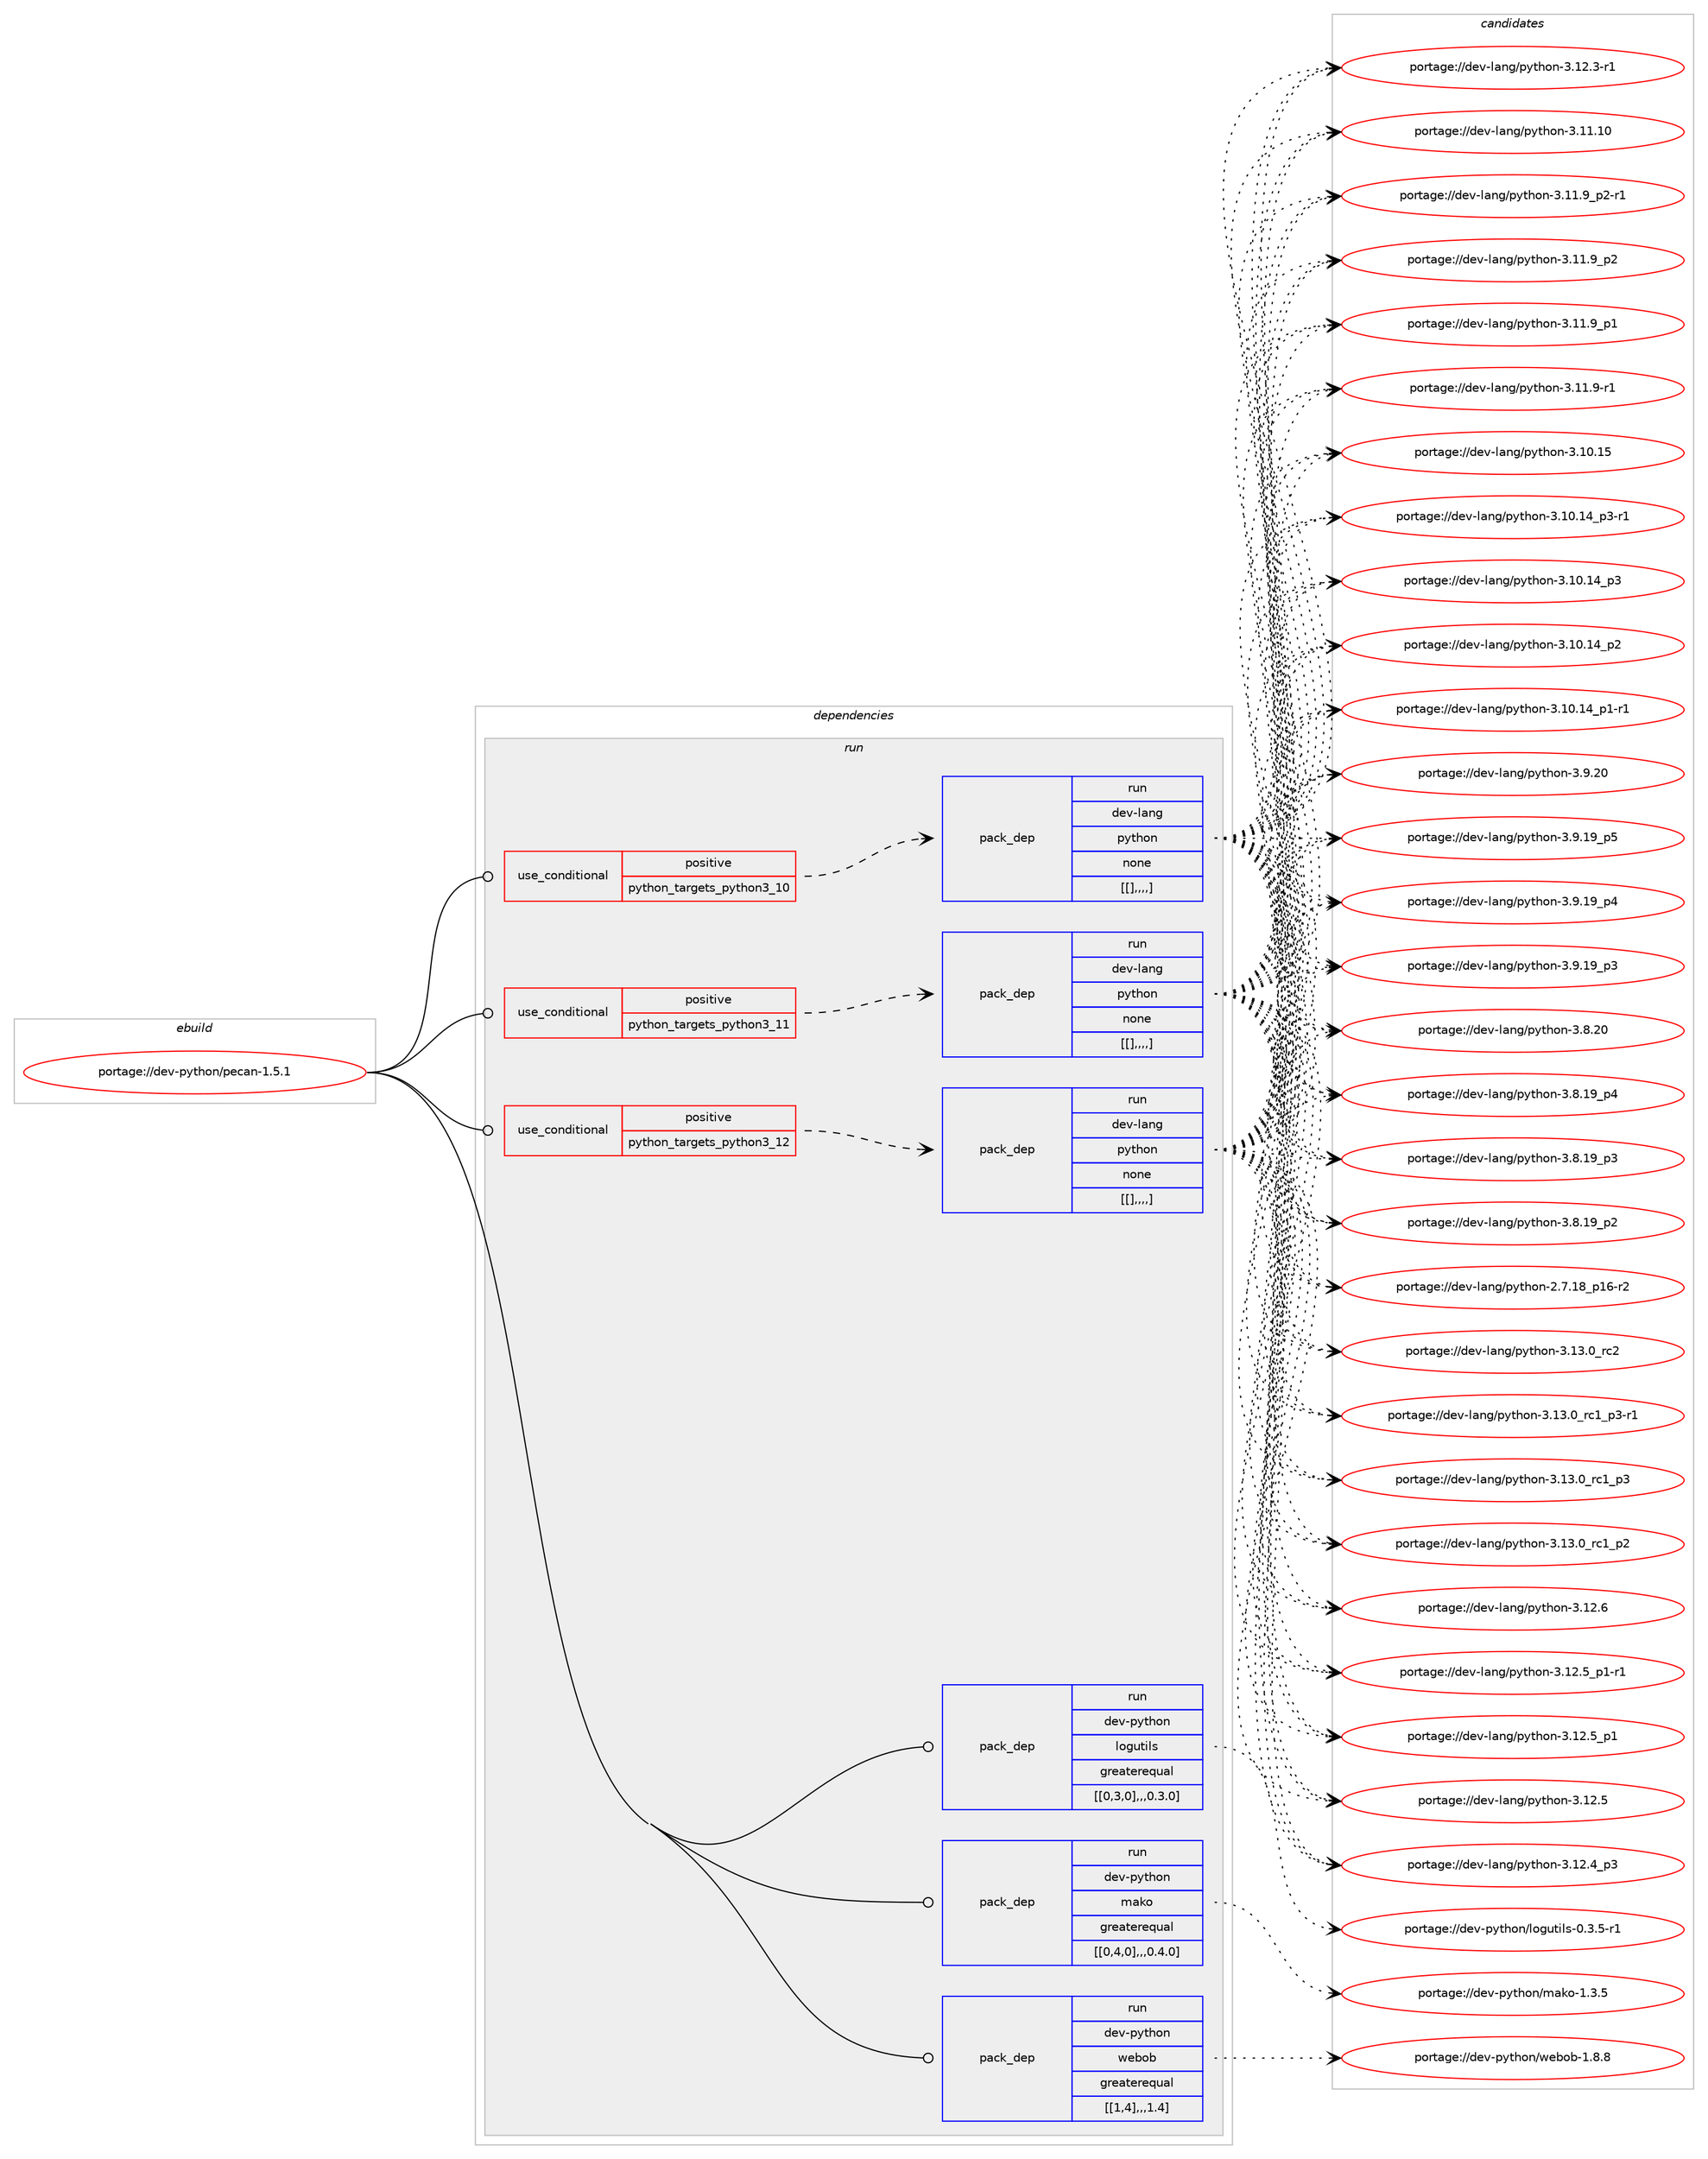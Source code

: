 digraph prolog {

# *************
# Graph options
# *************

newrank=true;
concentrate=true;
compound=true;
graph [rankdir=LR,fontname=Helvetica,fontsize=10,ranksep=1.5];#, ranksep=2.5, nodesep=0.2];
edge  [arrowhead=vee];
node  [fontname=Helvetica,fontsize=10];

# **********
# The ebuild
# **********

subgraph cluster_leftcol {
color=gray;
label=<<i>ebuild</i>>;
id [label="portage://dev-python/pecan-1.5.1", color=red, width=4, href="../dev-python/pecan-1.5.1.svg"];
}

# ****************
# The dependencies
# ****************

subgraph cluster_midcol {
color=gray;
label=<<i>dependencies</i>>;
subgraph cluster_compile {
fillcolor="#eeeeee";
style=filled;
label=<<i>compile</i>>;
}
subgraph cluster_compileandrun {
fillcolor="#eeeeee";
style=filled;
label=<<i>compile and run</i>>;
}
subgraph cluster_run {
fillcolor="#eeeeee";
style=filled;
label=<<i>run</i>>;
subgraph cond36521 {
dependency155191 [label=<<TABLE BORDER="0" CELLBORDER="1" CELLSPACING="0" CELLPADDING="4"><TR><TD ROWSPAN="3" CELLPADDING="10">use_conditional</TD></TR><TR><TD>positive</TD></TR><TR><TD>python_targets_python3_10</TD></TR></TABLE>>, shape=none, color=red];
subgraph pack117450 {
dependency155192 [label=<<TABLE BORDER="0" CELLBORDER="1" CELLSPACING="0" CELLPADDING="4" WIDTH="220"><TR><TD ROWSPAN="6" CELLPADDING="30">pack_dep</TD></TR><TR><TD WIDTH="110">run</TD></TR><TR><TD>dev-lang</TD></TR><TR><TD>python</TD></TR><TR><TD>none</TD></TR><TR><TD>[[],,,,]</TD></TR></TABLE>>, shape=none, color=blue];
}
dependency155191:e -> dependency155192:w [weight=20,style="dashed",arrowhead="vee"];
}
id:e -> dependency155191:w [weight=20,style="solid",arrowhead="odot"];
subgraph cond36522 {
dependency155193 [label=<<TABLE BORDER="0" CELLBORDER="1" CELLSPACING="0" CELLPADDING="4"><TR><TD ROWSPAN="3" CELLPADDING="10">use_conditional</TD></TR><TR><TD>positive</TD></TR><TR><TD>python_targets_python3_11</TD></TR></TABLE>>, shape=none, color=red];
subgraph pack117451 {
dependency155194 [label=<<TABLE BORDER="0" CELLBORDER="1" CELLSPACING="0" CELLPADDING="4" WIDTH="220"><TR><TD ROWSPAN="6" CELLPADDING="30">pack_dep</TD></TR><TR><TD WIDTH="110">run</TD></TR><TR><TD>dev-lang</TD></TR><TR><TD>python</TD></TR><TR><TD>none</TD></TR><TR><TD>[[],,,,]</TD></TR></TABLE>>, shape=none, color=blue];
}
dependency155193:e -> dependency155194:w [weight=20,style="dashed",arrowhead="vee"];
}
id:e -> dependency155193:w [weight=20,style="solid",arrowhead="odot"];
subgraph cond36523 {
dependency155195 [label=<<TABLE BORDER="0" CELLBORDER="1" CELLSPACING="0" CELLPADDING="4"><TR><TD ROWSPAN="3" CELLPADDING="10">use_conditional</TD></TR><TR><TD>positive</TD></TR><TR><TD>python_targets_python3_12</TD></TR></TABLE>>, shape=none, color=red];
subgraph pack117452 {
dependency155196 [label=<<TABLE BORDER="0" CELLBORDER="1" CELLSPACING="0" CELLPADDING="4" WIDTH="220"><TR><TD ROWSPAN="6" CELLPADDING="30">pack_dep</TD></TR><TR><TD WIDTH="110">run</TD></TR><TR><TD>dev-lang</TD></TR><TR><TD>python</TD></TR><TR><TD>none</TD></TR><TR><TD>[[],,,,]</TD></TR></TABLE>>, shape=none, color=blue];
}
dependency155195:e -> dependency155196:w [weight=20,style="dashed",arrowhead="vee"];
}
id:e -> dependency155195:w [weight=20,style="solid",arrowhead="odot"];
subgraph pack117453 {
dependency155197 [label=<<TABLE BORDER="0" CELLBORDER="1" CELLSPACING="0" CELLPADDING="4" WIDTH="220"><TR><TD ROWSPAN="6" CELLPADDING="30">pack_dep</TD></TR><TR><TD WIDTH="110">run</TD></TR><TR><TD>dev-python</TD></TR><TR><TD>logutils</TD></TR><TR><TD>greaterequal</TD></TR><TR><TD>[[0,3,0],,,0.3.0]</TD></TR></TABLE>>, shape=none, color=blue];
}
id:e -> dependency155197:w [weight=20,style="solid",arrowhead="odot"];
subgraph pack117454 {
dependency155198 [label=<<TABLE BORDER="0" CELLBORDER="1" CELLSPACING="0" CELLPADDING="4" WIDTH="220"><TR><TD ROWSPAN="6" CELLPADDING="30">pack_dep</TD></TR><TR><TD WIDTH="110">run</TD></TR><TR><TD>dev-python</TD></TR><TR><TD>mako</TD></TR><TR><TD>greaterequal</TD></TR><TR><TD>[[0,4,0],,,0.4.0]</TD></TR></TABLE>>, shape=none, color=blue];
}
id:e -> dependency155198:w [weight=20,style="solid",arrowhead="odot"];
subgraph pack117455 {
dependency155199 [label=<<TABLE BORDER="0" CELLBORDER="1" CELLSPACING="0" CELLPADDING="4" WIDTH="220"><TR><TD ROWSPAN="6" CELLPADDING="30">pack_dep</TD></TR><TR><TD WIDTH="110">run</TD></TR><TR><TD>dev-python</TD></TR><TR><TD>webob</TD></TR><TR><TD>greaterequal</TD></TR><TR><TD>[[1,4],,,1.4]</TD></TR></TABLE>>, shape=none, color=blue];
}
id:e -> dependency155199:w [weight=20,style="solid",arrowhead="odot"];
}
}

# **************
# The candidates
# **************

subgraph cluster_choices {
rank=same;
color=gray;
label=<<i>candidates</i>>;

subgraph choice117450 {
color=black;
nodesep=1;
choice10010111845108971101034711212111610411111045514649514648951149950 [label="portage://dev-lang/python-3.13.0_rc2", color=red, width=4,href="../dev-lang/python-3.13.0_rc2.svg"];
choice1001011184510897110103471121211161041111104551464951464895114994995112514511449 [label="portage://dev-lang/python-3.13.0_rc1_p3-r1", color=red, width=4,href="../dev-lang/python-3.13.0_rc1_p3-r1.svg"];
choice100101118451089711010347112121116104111110455146495146489511499499511251 [label="portage://dev-lang/python-3.13.0_rc1_p3", color=red, width=4,href="../dev-lang/python-3.13.0_rc1_p3.svg"];
choice100101118451089711010347112121116104111110455146495146489511499499511250 [label="portage://dev-lang/python-3.13.0_rc1_p2", color=red, width=4,href="../dev-lang/python-3.13.0_rc1_p2.svg"];
choice10010111845108971101034711212111610411111045514649504654 [label="portage://dev-lang/python-3.12.6", color=red, width=4,href="../dev-lang/python-3.12.6.svg"];
choice1001011184510897110103471121211161041111104551464950465395112494511449 [label="portage://dev-lang/python-3.12.5_p1-r1", color=red, width=4,href="../dev-lang/python-3.12.5_p1-r1.svg"];
choice100101118451089711010347112121116104111110455146495046539511249 [label="portage://dev-lang/python-3.12.5_p1", color=red, width=4,href="../dev-lang/python-3.12.5_p1.svg"];
choice10010111845108971101034711212111610411111045514649504653 [label="portage://dev-lang/python-3.12.5", color=red, width=4,href="../dev-lang/python-3.12.5.svg"];
choice100101118451089711010347112121116104111110455146495046529511251 [label="portage://dev-lang/python-3.12.4_p3", color=red, width=4,href="../dev-lang/python-3.12.4_p3.svg"];
choice100101118451089711010347112121116104111110455146495046514511449 [label="portage://dev-lang/python-3.12.3-r1", color=red, width=4,href="../dev-lang/python-3.12.3-r1.svg"];
choice1001011184510897110103471121211161041111104551464949464948 [label="portage://dev-lang/python-3.11.10", color=red, width=4,href="../dev-lang/python-3.11.10.svg"];
choice1001011184510897110103471121211161041111104551464949465795112504511449 [label="portage://dev-lang/python-3.11.9_p2-r1", color=red, width=4,href="../dev-lang/python-3.11.9_p2-r1.svg"];
choice100101118451089711010347112121116104111110455146494946579511250 [label="portage://dev-lang/python-3.11.9_p2", color=red, width=4,href="../dev-lang/python-3.11.9_p2.svg"];
choice100101118451089711010347112121116104111110455146494946579511249 [label="portage://dev-lang/python-3.11.9_p1", color=red, width=4,href="../dev-lang/python-3.11.9_p1.svg"];
choice100101118451089711010347112121116104111110455146494946574511449 [label="portage://dev-lang/python-3.11.9-r1", color=red, width=4,href="../dev-lang/python-3.11.9-r1.svg"];
choice1001011184510897110103471121211161041111104551464948464953 [label="portage://dev-lang/python-3.10.15", color=red, width=4,href="../dev-lang/python-3.10.15.svg"];
choice100101118451089711010347112121116104111110455146494846495295112514511449 [label="portage://dev-lang/python-3.10.14_p3-r1", color=red, width=4,href="../dev-lang/python-3.10.14_p3-r1.svg"];
choice10010111845108971101034711212111610411111045514649484649529511251 [label="portage://dev-lang/python-3.10.14_p3", color=red, width=4,href="../dev-lang/python-3.10.14_p3.svg"];
choice10010111845108971101034711212111610411111045514649484649529511250 [label="portage://dev-lang/python-3.10.14_p2", color=red, width=4,href="../dev-lang/python-3.10.14_p2.svg"];
choice100101118451089711010347112121116104111110455146494846495295112494511449 [label="portage://dev-lang/python-3.10.14_p1-r1", color=red, width=4,href="../dev-lang/python-3.10.14_p1-r1.svg"];
choice10010111845108971101034711212111610411111045514657465048 [label="portage://dev-lang/python-3.9.20", color=red, width=4,href="../dev-lang/python-3.9.20.svg"];
choice100101118451089711010347112121116104111110455146574649579511253 [label="portage://dev-lang/python-3.9.19_p5", color=red, width=4,href="../dev-lang/python-3.9.19_p5.svg"];
choice100101118451089711010347112121116104111110455146574649579511252 [label="portage://dev-lang/python-3.9.19_p4", color=red, width=4,href="../dev-lang/python-3.9.19_p4.svg"];
choice100101118451089711010347112121116104111110455146574649579511251 [label="portage://dev-lang/python-3.9.19_p3", color=red, width=4,href="../dev-lang/python-3.9.19_p3.svg"];
choice10010111845108971101034711212111610411111045514656465048 [label="portage://dev-lang/python-3.8.20", color=red, width=4,href="../dev-lang/python-3.8.20.svg"];
choice100101118451089711010347112121116104111110455146564649579511252 [label="portage://dev-lang/python-3.8.19_p4", color=red, width=4,href="../dev-lang/python-3.8.19_p4.svg"];
choice100101118451089711010347112121116104111110455146564649579511251 [label="portage://dev-lang/python-3.8.19_p3", color=red, width=4,href="../dev-lang/python-3.8.19_p3.svg"];
choice100101118451089711010347112121116104111110455146564649579511250 [label="portage://dev-lang/python-3.8.19_p2", color=red, width=4,href="../dev-lang/python-3.8.19_p2.svg"];
choice100101118451089711010347112121116104111110455046554649569511249544511450 [label="portage://dev-lang/python-2.7.18_p16-r2", color=red, width=4,href="../dev-lang/python-2.7.18_p16-r2.svg"];
dependency155192:e -> choice10010111845108971101034711212111610411111045514649514648951149950:w [style=dotted,weight="100"];
dependency155192:e -> choice1001011184510897110103471121211161041111104551464951464895114994995112514511449:w [style=dotted,weight="100"];
dependency155192:e -> choice100101118451089711010347112121116104111110455146495146489511499499511251:w [style=dotted,weight="100"];
dependency155192:e -> choice100101118451089711010347112121116104111110455146495146489511499499511250:w [style=dotted,weight="100"];
dependency155192:e -> choice10010111845108971101034711212111610411111045514649504654:w [style=dotted,weight="100"];
dependency155192:e -> choice1001011184510897110103471121211161041111104551464950465395112494511449:w [style=dotted,weight="100"];
dependency155192:e -> choice100101118451089711010347112121116104111110455146495046539511249:w [style=dotted,weight="100"];
dependency155192:e -> choice10010111845108971101034711212111610411111045514649504653:w [style=dotted,weight="100"];
dependency155192:e -> choice100101118451089711010347112121116104111110455146495046529511251:w [style=dotted,weight="100"];
dependency155192:e -> choice100101118451089711010347112121116104111110455146495046514511449:w [style=dotted,weight="100"];
dependency155192:e -> choice1001011184510897110103471121211161041111104551464949464948:w [style=dotted,weight="100"];
dependency155192:e -> choice1001011184510897110103471121211161041111104551464949465795112504511449:w [style=dotted,weight="100"];
dependency155192:e -> choice100101118451089711010347112121116104111110455146494946579511250:w [style=dotted,weight="100"];
dependency155192:e -> choice100101118451089711010347112121116104111110455146494946579511249:w [style=dotted,weight="100"];
dependency155192:e -> choice100101118451089711010347112121116104111110455146494946574511449:w [style=dotted,weight="100"];
dependency155192:e -> choice1001011184510897110103471121211161041111104551464948464953:w [style=dotted,weight="100"];
dependency155192:e -> choice100101118451089711010347112121116104111110455146494846495295112514511449:w [style=dotted,weight="100"];
dependency155192:e -> choice10010111845108971101034711212111610411111045514649484649529511251:w [style=dotted,weight="100"];
dependency155192:e -> choice10010111845108971101034711212111610411111045514649484649529511250:w [style=dotted,weight="100"];
dependency155192:e -> choice100101118451089711010347112121116104111110455146494846495295112494511449:w [style=dotted,weight="100"];
dependency155192:e -> choice10010111845108971101034711212111610411111045514657465048:w [style=dotted,weight="100"];
dependency155192:e -> choice100101118451089711010347112121116104111110455146574649579511253:w [style=dotted,weight="100"];
dependency155192:e -> choice100101118451089711010347112121116104111110455146574649579511252:w [style=dotted,weight="100"];
dependency155192:e -> choice100101118451089711010347112121116104111110455146574649579511251:w [style=dotted,weight="100"];
dependency155192:e -> choice10010111845108971101034711212111610411111045514656465048:w [style=dotted,weight="100"];
dependency155192:e -> choice100101118451089711010347112121116104111110455146564649579511252:w [style=dotted,weight="100"];
dependency155192:e -> choice100101118451089711010347112121116104111110455146564649579511251:w [style=dotted,weight="100"];
dependency155192:e -> choice100101118451089711010347112121116104111110455146564649579511250:w [style=dotted,weight="100"];
dependency155192:e -> choice100101118451089711010347112121116104111110455046554649569511249544511450:w [style=dotted,weight="100"];
}
subgraph choice117451 {
color=black;
nodesep=1;
choice10010111845108971101034711212111610411111045514649514648951149950 [label="portage://dev-lang/python-3.13.0_rc2", color=red, width=4,href="../dev-lang/python-3.13.0_rc2.svg"];
choice1001011184510897110103471121211161041111104551464951464895114994995112514511449 [label="portage://dev-lang/python-3.13.0_rc1_p3-r1", color=red, width=4,href="../dev-lang/python-3.13.0_rc1_p3-r1.svg"];
choice100101118451089711010347112121116104111110455146495146489511499499511251 [label="portage://dev-lang/python-3.13.0_rc1_p3", color=red, width=4,href="../dev-lang/python-3.13.0_rc1_p3.svg"];
choice100101118451089711010347112121116104111110455146495146489511499499511250 [label="portage://dev-lang/python-3.13.0_rc1_p2", color=red, width=4,href="../dev-lang/python-3.13.0_rc1_p2.svg"];
choice10010111845108971101034711212111610411111045514649504654 [label="portage://dev-lang/python-3.12.6", color=red, width=4,href="../dev-lang/python-3.12.6.svg"];
choice1001011184510897110103471121211161041111104551464950465395112494511449 [label="portage://dev-lang/python-3.12.5_p1-r1", color=red, width=4,href="../dev-lang/python-3.12.5_p1-r1.svg"];
choice100101118451089711010347112121116104111110455146495046539511249 [label="portage://dev-lang/python-3.12.5_p1", color=red, width=4,href="../dev-lang/python-3.12.5_p1.svg"];
choice10010111845108971101034711212111610411111045514649504653 [label="portage://dev-lang/python-3.12.5", color=red, width=4,href="../dev-lang/python-3.12.5.svg"];
choice100101118451089711010347112121116104111110455146495046529511251 [label="portage://dev-lang/python-3.12.4_p3", color=red, width=4,href="../dev-lang/python-3.12.4_p3.svg"];
choice100101118451089711010347112121116104111110455146495046514511449 [label="portage://dev-lang/python-3.12.3-r1", color=red, width=4,href="../dev-lang/python-3.12.3-r1.svg"];
choice1001011184510897110103471121211161041111104551464949464948 [label="portage://dev-lang/python-3.11.10", color=red, width=4,href="../dev-lang/python-3.11.10.svg"];
choice1001011184510897110103471121211161041111104551464949465795112504511449 [label="portage://dev-lang/python-3.11.9_p2-r1", color=red, width=4,href="../dev-lang/python-3.11.9_p2-r1.svg"];
choice100101118451089711010347112121116104111110455146494946579511250 [label="portage://dev-lang/python-3.11.9_p2", color=red, width=4,href="../dev-lang/python-3.11.9_p2.svg"];
choice100101118451089711010347112121116104111110455146494946579511249 [label="portage://dev-lang/python-3.11.9_p1", color=red, width=4,href="../dev-lang/python-3.11.9_p1.svg"];
choice100101118451089711010347112121116104111110455146494946574511449 [label="portage://dev-lang/python-3.11.9-r1", color=red, width=4,href="../dev-lang/python-3.11.9-r1.svg"];
choice1001011184510897110103471121211161041111104551464948464953 [label="portage://dev-lang/python-3.10.15", color=red, width=4,href="../dev-lang/python-3.10.15.svg"];
choice100101118451089711010347112121116104111110455146494846495295112514511449 [label="portage://dev-lang/python-3.10.14_p3-r1", color=red, width=4,href="../dev-lang/python-3.10.14_p3-r1.svg"];
choice10010111845108971101034711212111610411111045514649484649529511251 [label="portage://dev-lang/python-3.10.14_p3", color=red, width=4,href="../dev-lang/python-3.10.14_p3.svg"];
choice10010111845108971101034711212111610411111045514649484649529511250 [label="portage://dev-lang/python-3.10.14_p2", color=red, width=4,href="../dev-lang/python-3.10.14_p2.svg"];
choice100101118451089711010347112121116104111110455146494846495295112494511449 [label="portage://dev-lang/python-3.10.14_p1-r1", color=red, width=4,href="../dev-lang/python-3.10.14_p1-r1.svg"];
choice10010111845108971101034711212111610411111045514657465048 [label="portage://dev-lang/python-3.9.20", color=red, width=4,href="../dev-lang/python-3.9.20.svg"];
choice100101118451089711010347112121116104111110455146574649579511253 [label="portage://dev-lang/python-3.9.19_p5", color=red, width=4,href="../dev-lang/python-3.9.19_p5.svg"];
choice100101118451089711010347112121116104111110455146574649579511252 [label="portage://dev-lang/python-3.9.19_p4", color=red, width=4,href="../dev-lang/python-3.9.19_p4.svg"];
choice100101118451089711010347112121116104111110455146574649579511251 [label="portage://dev-lang/python-3.9.19_p3", color=red, width=4,href="../dev-lang/python-3.9.19_p3.svg"];
choice10010111845108971101034711212111610411111045514656465048 [label="portage://dev-lang/python-3.8.20", color=red, width=4,href="../dev-lang/python-3.8.20.svg"];
choice100101118451089711010347112121116104111110455146564649579511252 [label="portage://dev-lang/python-3.8.19_p4", color=red, width=4,href="../dev-lang/python-3.8.19_p4.svg"];
choice100101118451089711010347112121116104111110455146564649579511251 [label="portage://dev-lang/python-3.8.19_p3", color=red, width=4,href="../dev-lang/python-3.8.19_p3.svg"];
choice100101118451089711010347112121116104111110455146564649579511250 [label="portage://dev-lang/python-3.8.19_p2", color=red, width=4,href="../dev-lang/python-3.8.19_p2.svg"];
choice100101118451089711010347112121116104111110455046554649569511249544511450 [label="portage://dev-lang/python-2.7.18_p16-r2", color=red, width=4,href="../dev-lang/python-2.7.18_p16-r2.svg"];
dependency155194:e -> choice10010111845108971101034711212111610411111045514649514648951149950:w [style=dotted,weight="100"];
dependency155194:e -> choice1001011184510897110103471121211161041111104551464951464895114994995112514511449:w [style=dotted,weight="100"];
dependency155194:e -> choice100101118451089711010347112121116104111110455146495146489511499499511251:w [style=dotted,weight="100"];
dependency155194:e -> choice100101118451089711010347112121116104111110455146495146489511499499511250:w [style=dotted,weight="100"];
dependency155194:e -> choice10010111845108971101034711212111610411111045514649504654:w [style=dotted,weight="100"];
dependency155194:e -> choice1001011184510897110103471121211161041111104551464950465395112494511449:w [style=dotted,weight="100"];
dependency155194:e -> choice100101118451089711010347112121116104111110455146495046539511249:w [style=dotted,weight="100"];
dependency155194:e -> choice10010111845108971101034711212111610411111045514649504653:w [style=dotted,weight="100"];
dependency155194:e -> choice100101118451089711010347112121116104111110455146495046529511251:w [style=dotted,weight="100"];
dependency155194:e -> choice100101118451089711010347112121116104111110455146495046514511449:w [style=dotted,weight="100"];
dependency155194:e -> choice1001011184510897110103471121211161041111104551464949464948:w [style=dotted,weight="100"];
dependency155194:e -> choice1001011184510897110103471121211161041111104551464949465795112504511449:w [style=dotted,weight="100"];
dependency155194:e -> choice100101118451089711010347112121116104111110455146494946579511250:w [style=dotted,weight="100"];
dependency155194:e -> choice100101118451089711010347112121116104111110455146494946579511249:w [style=dotted,weight="100"];
dependency155194:e -> choice100101118451089711010347112121116104111110455146494946574511449:w [style=dotted,weight="100"];
dependency155194:e -> choice1001011184510897110103471121211161041111104551464948464953:w [style=dotted,weight="100"];
dependency155194:e -> choice100101118451089711010347112121116104111110455146494846495295112514511449:w [style=dotted,weight="100"];
dependency155194:e -> choice10010111845108971101034711212111610411111045514649484649529511251:w [style=dotted,weight="100"];
dependency155194:e -> choice10010111845108971101034711212111610411111045514649484649529511250:w [style=dotted,weight="100"];
dependency155194:e -> choice100101118451089711010347112121116104111110455146494846495295112494511449:w [style=dotted,weight="100"];
dependency155194:e -> choice10010111845108971101034711212111610411111045514657465048:w [style=dotted,weight="100"];
dependency155194:e -> choice100101118451089711010347112121116104111110455146574649579511253:w [style=dotted,weight="100"];
dependency155194:e -> choice100101118451089711010347112121116104111110455146574649579511252:w [style=dotted,weight="100"];
dependency155194:e -> choice100101118451089711010347112121116104111110455146574649579511251:w [style=dotted,weight="100"];
dependency155194:e -> choice10010111845108971101034711212111610411111045514656465048:w [style=dotted,weight="100"];
dependency155194:e -> choice100101118451089711010347112121116104111110455146564649579511252:w [style=dotted,weight="100"];
dependency155194:e -> choice100101118451089711010347112121116104111110455146564649579511251:w [style=dotted,weight="100"];
dependency155194:e -> choice100101118451089711010347112121116104111110455146564649579511250:w [style=dotted,weight="100"];
dependency155194:e -> choice100101118451089711010347112121116104111110455046554649569511249544511450:w [style=dotted,weight="100"];
}
subgraph choice117452 {
color=black;
nodesep=1;
choice10010111845108971101034711212111610411111045514649514648951149950 [label="portage://dev-lang/python-3.13.0_rc2", color=red, width=4,href="../dev-lang/python-3.13.0_rc2.svg"];
choice1001011184510897110103471121211161041111104551464951464895114994995112514511449 [label="portage://dev-lang/python-3.13.0_rc1_p3-r1", color=red, width=4,href="../dev-lang/python-3.13.0_rc1_p3-r1.svg"];
choice100101118451089711010347112121116104111110455146495146489511499499511251 [label="portage://dev-lang/python-3.13.0_rc1_p3", color=red, width=4,href="../dev-lang/python-3.13.0_rc1_p3.svg"];
choice100101118451089711010347112121116104111110455146495146489511499499511250 [label="portage://dev-lang/python-3.13.0_rc1_p2", color=red, width=4,href="../dev-lang/python-3.13.0_rc1_p2.svg"];
choice10010111845108971101034711212111610411111045514649504654 [label="portage://dev-lang/python-3.12.6", color=red, width=4,href="../dev-lang/python-3.12.6.svg"];
choice1001011184510897110103471121211161041111104551464950465395112494511449 [label="portage://dev-lang/python-3.12.5_p1-r1", color=red, width=4,href="../dev-lang/python-3.12.5_p1-r1.svg"];
choice100101118451089711010347112121116104111110455146495046539511249 [label="portage://dev-lang/python-3.12.5_p1", color=red, width=4,href="../dev-lang/python-3.12.5_p1.svg"];
choice10010111845108971101034711212111610411111045514649504653 [label="portage://dev-lang/python-3.12.5", color=red, width=4,href="../dev-lang/python-3.12.5.svg"];
choice100101118451089711010347112121116104111110455146495046529511251 [label="portage://dev-lang/python-3.12.4_p3", color=red, width=4,href="../dev-lang/python-3.12.4_p3.svg"];
choice100101118451089711010347112121116104111110455146495046514511449 [label="portage://dev-lang/python-3.12.3-r1", color=red, width=4,href="../dev-lang/python-3.12.3-r1.svg"];
choice1001011184510897110103471121211161041111104551464949464948 [label="portage://dev-lang/python-3.11.10", color=red, width=4,href="../dev-lang/python-3.11.10.svg"];
choice1001011184510897110103471121211161041111104551464949465795112504511449 [label="portage://dev-lang/python-3.11.9_p2-r1", color=red, width=4,href="../dev-lang/python-3.11.9_p2-r1.svg"];
choice100101118451089711010347112121116104111110455146494946579511250 [label="portage://dev-lang/python-3.11.9_p2", color=red, width=4,href="../dev-lang/python-3.11.9_p2.svg"];
choice100101118451089711010347112121116104111110455146494946579511249 [label="portage://dev-lang/python-3.11.9_p1", color=red, width=4,href="../dev-lang/python-3.11.9_p1.svg"];
choice100101118451089711010347112121116104111110455146494946574511449 [label="portage://dev-lang/python-3.11.9-r1", color=red, width=4,href="../dev-lang/python-3.11.9-r1.svg"];
choice1001011184510897110103471121211161041111104551464948464953 [label="portage://dev-lang/python-3.10.15", color=red, width=4,href="../dev-lang/python-3.10.15.svg"];
choice100101118451089711010347112121116104111110455146494846495295112514511449 [label="portage://dev-lang/python-3.10.14_p3-r1", color=red, width=4,href="../dev-lang/python-3.10.14_p3-r1.svg"];
choice10010111845108971101034711212111610411111045514649484649529511251 [label="portage://dev-lang/python-3.10.14_p3", color=red, width=4,href="../dev-lang/python-3.10.14_p3.svg"];
choice10010111845108971101034711212111610411111045514649484649529511250 [label="portage://dev-lang/python-3.10.14_p2", color=red, width=4,href="../dev-lang/python-3.10.14_p2.svg"];
choice100101118451089711010347112121116104111110455146494846495295112494511449 [label="portage://dev-lang/python-3.10.14_p1-r1", color=red, width=4,href="../dev-lang/python-3.10.14_p1-r1.svg"];
choice10010111845108971101034711212111610411111045514657465048 [label="portage://dev-lang/python-3.9.20", color=red, width=4,href="../dev-lang/python-3.9.20.svg"];
choice100101118451089711010347112121116104111110455146574649579511253 [label="portage://dev-lang/python-3.9.19_p5", color=red, width=4,href="../dev-lang/python-3.9.19_p5.svg"];
choice100101118451089711010347112121116104111110455146574649579511252 [label="portage://dev-lang/python-3.9.19_p4", color=red, width=4,href="../dev-lang/python-3.9.19_p4.svg"];
choice100101118451089711010347112121116104111110455146574649579511251 [label="portage://dev-lang/python-3.9.19_p3", color=red, width=4,href="../dev-lang/python-3.9.19_p3.svg"];
choice10010111845108971101034711212111610411111045514656465048 [label="portage://dev-lang/python-3.8.20", color=red, width=4,href="../dev-lang/python-3.8.20.svg"];
choice100101118451089711010347112121116104111110455146564649579511252 [label="portage://dev-lang/python-3.8.19_p4", color=red, width=4,href="../dev-lang/python-3.8.19_p4.svg"];
choice100101118451089711010347112121116104111110455146564649579511251 [label="portage://dev-lang/python-3.8.19_p3", color=red, width=4,href="../dev-lang/python-3.8.19_p3.svg"];
choice100101118451089711010347112121116104111110455146564649579511250 [label="portage://dev-lang/python-3.8.19_p2", color=red, width=4,href="../dev-lang/python-3.8.19_p2.svg"];
choice100101118451089711010347112121116104111110455046554649569511249544511450 [label="portage://dev-lang/python-2.7.18_p16-r2", color=red, width=4,href="../dev-lang/python-2.7.18_p16-r2.svg"];
dependency155196:e -> choice10010111845108971101034711212111610411111045514649514648951149950:w [style=dotted,weight="100"];
dependency155196:e -> choice1001011184510897110103471121211161041111104551464951464895114994995112514511449:w [style=dotted,weight="100"];
dependency155196:e -> choice100101118451089711010347112121116104111110455146495146489511499499511251:w [style=dotted,weight="100"];
dependency155196:e -> choice100101118451089711010347112121116104111110455146495146489511499499511250:w [style=dotted,weight="100"];
dependency155196:e -> choice10010111845108971101034711212111610411111045514649504654:w [style=dotted,weight="100"];
dependency155196:e -> choice1001011184510897110103471121211161041111104551464950465395112494511449:w [style=dotted,weight="100"];
dependency155196:e -> choice100101118451089711010347112121116104111110455146495046539511249:w [style=dotted,weight="100"];
dependency155196:e -> choice10010111845108971101034711212111610411111045514649504653:w [style=dotted,weight="100"];
dependency155196:e -> choice100101118451089711010347112121116104111110455146495046529511251:w [style=dotted,weight="100"];
dependency155196:e -> choice100101118451089711010347112121116104111110455146495046514511449:w [style=dotted,weight="100"];
dependency155196:e -> choice1001011184510897110103471121211161041111104551464949464948:w [style=dotted,weight="100"];
dependency155196:e -> choice1001011184510897110103471121211161041111104551464949465795112504511449:w [style=dotted,weight="100"];
dependency155196:e -> choice100101118451089711010347112121116104111110455146494946579511250:w [style=dotted,weight="100"];
dependency155196:e -> choice100101118451089711010347112121116104111110455146494946579511249:w [style=dotted,weight="100"];
dependency155196:e -> choice100101118451089711010347112121116104111110455146494946574511449:w [style=dotted,weight="100"];
dependency155196:e -> choice1001011184510897110103471121211161041111104551464948464953:w [style=dotted,weight="100"];
dependency155196:e -> choice100101118451089711010347112121116104111110455146494846495295112514511449:w [style=dotted,weight="100"];
dependency155196:e -> choice10010111845108971101034711212111610411111045514649484649529511251:w [style=dotted,weight="100"];
dependency155196:e -> choice10010111845108971101034711212111610411111045514649484649529511250:w [style=dotted,weight="100"];
dependency155196:e -> choice100101118451089711010347112121116104111110455146494846495295112494511449:w [style=dotted,weight="100"];
dependency155196:e -> choice10010111845108971101034711212111610411111045514657465048:w [style=dotted,weight="100"];
dependency155196:e -> choice100101118451089711010347112121116104111110455146574649579511253:w [style=dotted,weight="100"];
dependency155196:e -> choice100101118451089711010347112121116104111110455146574649579511252:w [style=dotted,weight="100"];
dependency155196:e -> choice100101118451089711010347112121116104111110455146574649579511251:w [style=dotted,weight="100"];
dependency155196:e -> choice10010111845108971101034711212111610411111045514656465048:w [style=dotted,weight="100"];
dependency155196:e -> choice100101118451089711010347112121116104111110455146564649579511252:w [style=dotted,weight="100"];
dependency155196:e -> choice100101118451089711010347112121116104111110455146564649579511251:w [style=dotted,weight="100"];
dependency155196:e -> choice100101118451089711010347112121116104111110455146564649579511250:w [style=dotted,weight="100"];
dependency155196:e -> choice100101118451089711010347112121116104111110455046554649569511249544511450:w [style=dotted,weight="100"];
}
subgraph choice117453 {
color=black;
nodesep=1;
choice10010111845112121116104111110471081111031171161051081154548465146534511449 [label="portage://dev-python/logutils-0.3.5-r1", color=red, width=4,href="../dev-python/logutils-0.3.5-r1.svg"];
dependency155197:e -> choice10010111845112121116104111110471081111031171161051081154548465146534511449:w [style=dotted,weight="100"];
}
subgraph choice117454 {
color=black;
nodesep=1;
choice100101118451121211161041111104710997107111454946514653 [label="portage://dev-python/mako-1.3.5", color=red, width=4,href="../dev-python/mako-1.3.5.svg"];
dependency155198:e -> choice100101118451121211161041111104710997107111454946514653:w [style=dotted,weight="100"];
}
subgraph choice117455 {
color=black;
nodesep=1;
choice10010111845112121116104111110471191019811198454946564656 [label="portage://dev-python/webob-1.8.8", color=red, width=4,href="../dev-python/webob-1.8.8.svg"];
dependency155199:e -> choice10010111845112121116104111110471191019811198454946564656:w [style=dotted,weight="100"];
}
}

}
